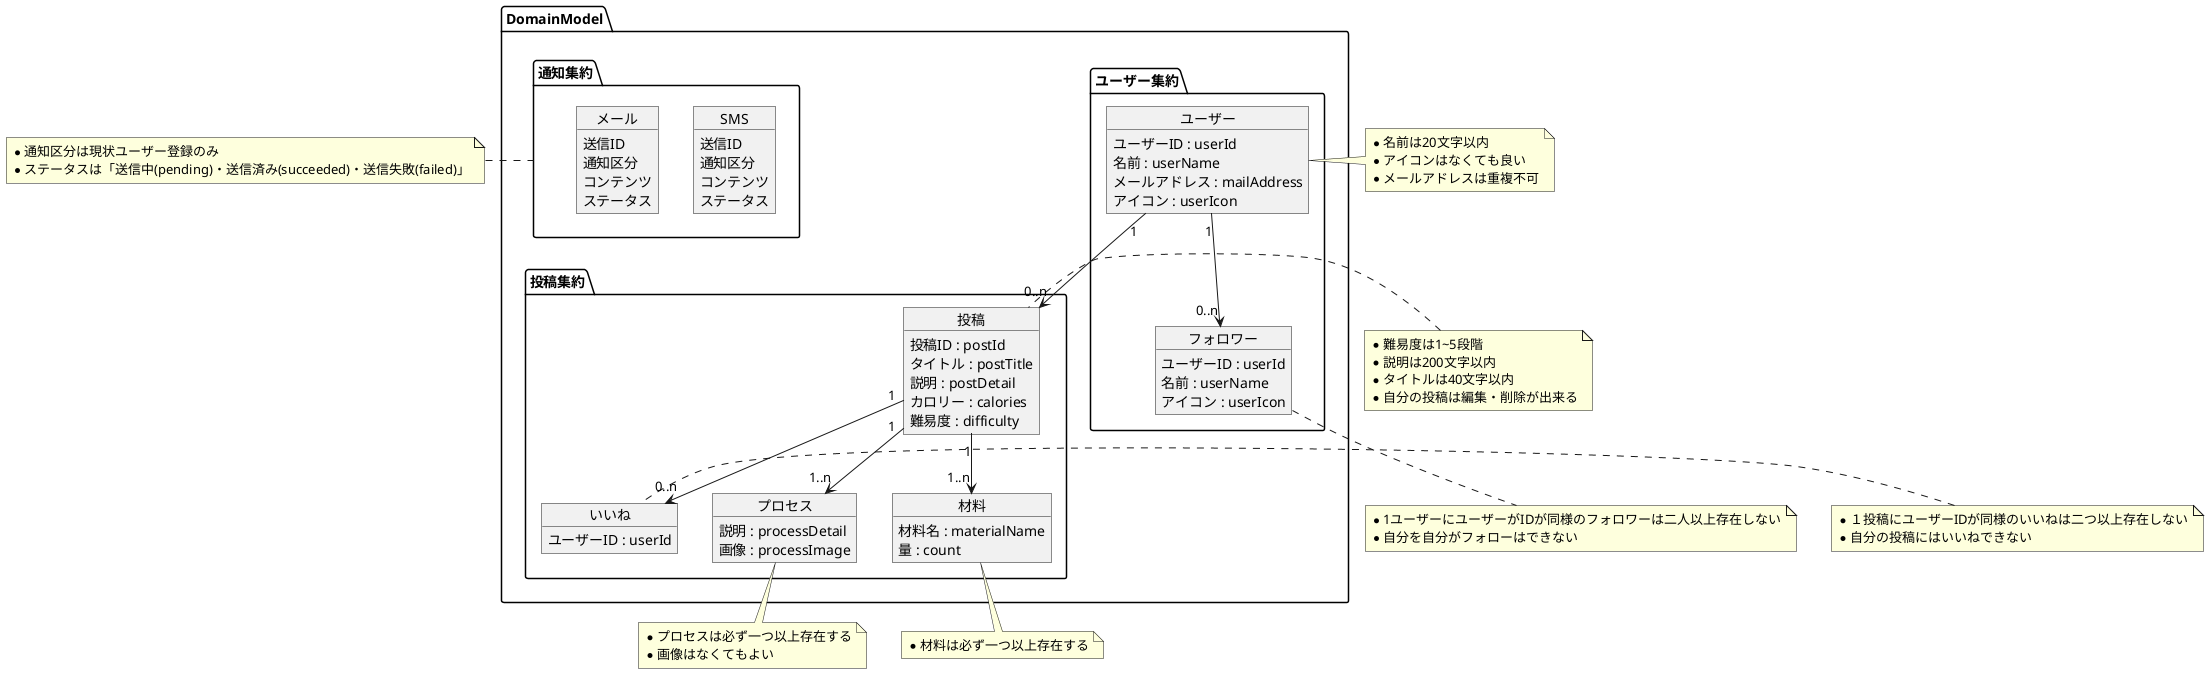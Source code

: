 @startuml
	package DomainModel {
		package ユーザー集約 {
			object ユーザー {
				ユーザーID : userId
				名前 : userName
				メールアドレス : mailAddress
				アイコン : userIcon
			}
			object フォロワー {
				ユーザーID : userId
				名前 : userName
				アイコン : userIcon
			}
		}

		package 投稿集約 {
			object 投稿 {
				投稿ID : postId
				タイトル : postTitle
				説明 : postDetail
				カロリー : calories
				難易度 : difficulty
			}
			object いいね {
				ユーザーID : userId
			}
			object プロセス {
				説明 : processDetail
				画像 : processImage
			}
			object 材料 {
				材料名 : materialName
				量 : count
			}
		}

		package 通知集約 {
			object SMS {
				送信ID
				通知区分
				コンテンツ
				ステータス
			}

			object メール {
				送信ID
				通知区分
				コンテンツ
				ステータス
			}
		}
	}
	
	note left of 通知集約
		* 通知区分は現状ユーザー登録のみ
		* ステータスは「送信中(pending)・送信済み(succeeded)・送信失敗(failed)」
	end note

	note left of いいね
		* １投稿にユーザーIDが同様のいいねは二つ以上存在しない
		* 自分の投稿にはいいねできない
	end note

	note left of 投稿
		* 難易度は1~5段階
		* 説明は200文字以内
		* タイトルは40文字以内
		* 自分の投稿は編集・削除が出来る
	end note

	note bottom of フォロワー
		* 1ユーザーにユーザーがIDが同様のフォロワーは二人以上存在しない
		* 自分を自分がフォローはできない
	end note

	note right of ユーザー
		* 名前は20文字以内
		* アイコンはなくても良い
		* メールアドレスは重複不可
	end note

	note bottom of プロセス
		* プロセスは必ず一つ以上存在する
		* 画像はなくてもよい
	end note

	note bottom of 材料
		* 材料は必ず一つ以上存在する
	end note

	ユーザー "1" --> "0..n" フォロワー
	ユーザー "1" --> "0..n" 投稿
	投稿 "1" --> "0..n" いいね
	投稿 "1" --> "1..n" 材料
	投稿 "1" --> "1..n" プロセス
@enduml
